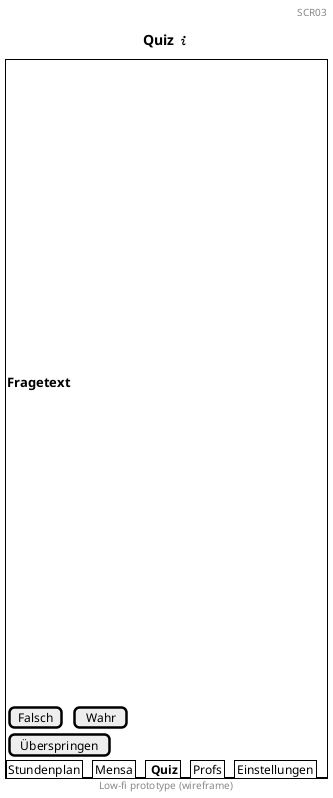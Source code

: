 @startsalt
title Quiz <&info>
header SCR03
footer Low-fi prototype (wireframe)
{+
{
    .
    .
    .
    .
    .
    .
    .
    .
    .
    .
    .
    .
    .
    .
    .
    .
    .
    === Fragetext
    .
    .
    .
    .
    .
    .
    .
    .
    .
    .
    .
    .
    .
    .
    .
    .
    .
    [Falsch] | [ Wahr ]
    [Überspringen] | *
}
{/ Stundenplan | Mensa | <b> Quiz | Profs | Einstellungen }
}

@endsalt

